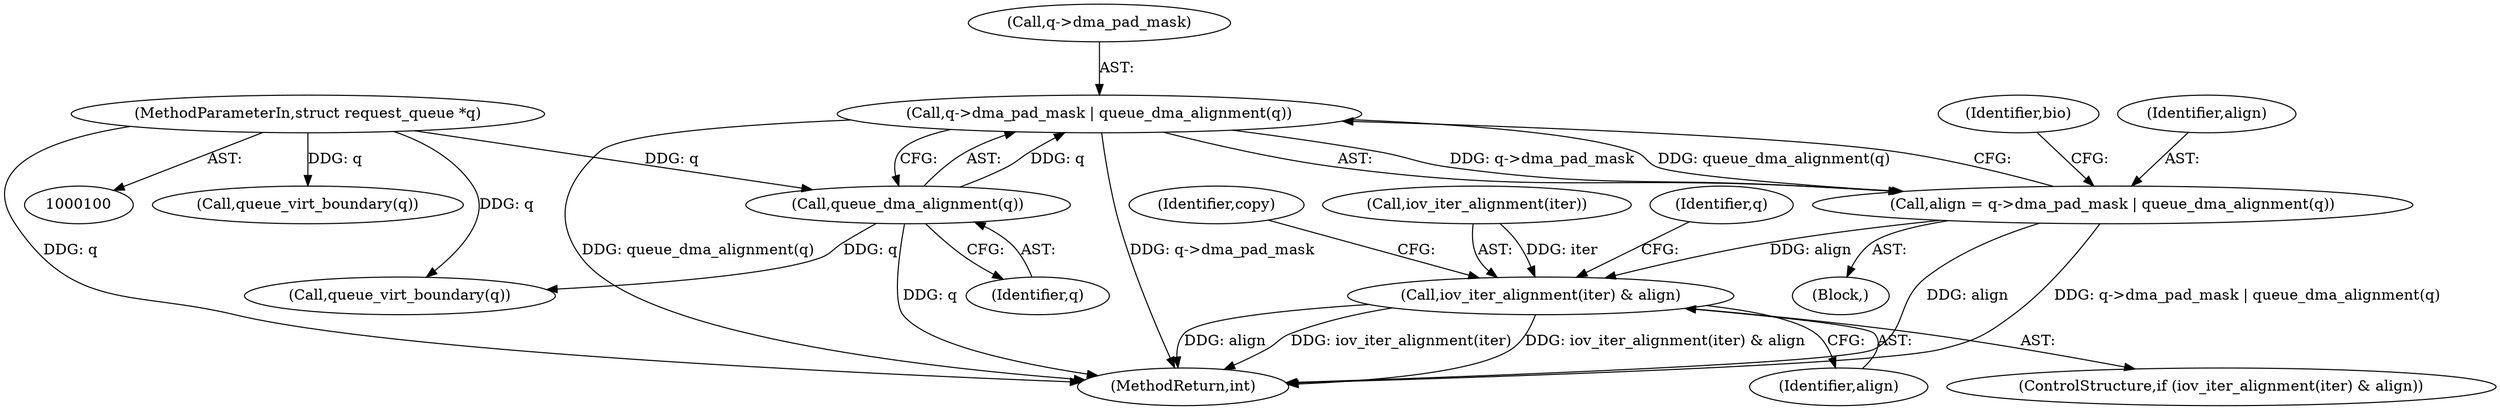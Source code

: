 digraph "0_linux_a0ac402cfcdc904f9772e1762b3fda112dcc56a0@pointer" {
"1000114" [label="(Call,q->dma_pad_mask | queue_dma_alignment(q))"];
"1000118" [label="(Call,queue_dma_alignment(q))"];
"1000101" [label="(MethodParameterIn,struct request_queue *q)"];
"1000112" [label="(Call,align = q->dma_pad_mask | queue_dma_alignment(q))"];
"1000138" [label="(Call,iov_iter_alignment(iter) & align)"];
"1000122" [label="(Identifier,bio)"];
"1000141" [label="(Identifier,align)"];
"1000114" [label="(Call,q->dma_pad_mask | queue_dma_alignment(q))"];
"1000106" [label="(Block,)"];
"1000148" [label="(Identifier,q)"];
"1000101" [label="(MethodParameterIn,struct request_queue *q)"];
"1000113" [label="(Identifier,align)"];
"1000138" [label="(Call,iov_iter_alignment(iter) & align)"];
"1000139" [label="(Call,iov_iter_alignment(iter))"];
"1000143" [label="(Identifier,copy)"];
"1000147" [label="(Call,queue_virt_boundary(q))"];
"1000152" [label="(Call,queue_virt_boundary(q))"];
"1000112" [label="(Call,align = q->dma_pad_mask | queue_dma_alignment(q))"];
"1000137" [label="(ControlStructure,if (iov_iter_alignment(iter) & align))"];
"1000118" [label="(Call,queue_dma_alignment(q))"];
"1000119" [label="(Identifier,q)"];
"1000209" [label="(MethodReturn,int)"];
"1000115" [label="(Call,q->dma_pad_mask)"];
"1000114" -> "1000112"  [label="AST: "];
"1000114" -> "1000118"  [label="CFG: "];
"1000115" -> "1000114"  [label="AST: "];
"1000118" -> "1000114"  [label="AST: "];
"1000112" -> "1000114"  [label="CFG: "];
"1000114" -> "1000209"  [label="DDG: queue_dma_alignment(q)"];
"1000114" -> "1000209"  [label="DDG: q->dma_pad_mask"];
"1000114" -> "1000112"  [label="DDG: q->dma_pad_mask"];
"1000114" -> "1000112"  [label="DDG: queue_dma_alignment(q)"];
"1000118" -> "1000114"  [label="DDG: q"];
"1000118" -> "1000119"  [label="CFG: "];
"1000119" -> "1000118"  [label="AST: "];
"1000118" -> "1000209"  [label="DDG: q"];
"1000101" -> "1000118"  [label="DDG: q"];
"1000118" -> "1000147"  [label="DDG: q"];
"1000101" -> "1000100"  [label="AST: "];
"1000101" -> "1000209"  [label="DDG: q"];
"1000101" -> "1000147"  [label="DDG: q"];
"1000101" -> "1000152"  [label="DDG: q"];
"1000112" -> "1000106"  [label="AST: "];
"1000113" -> "1000112"  [label="AST: "];
"1000122" -> "1000112"  [label="CFG: "];
"1000112" -> "1000209"  [label="DDG: q->dma_pad_mask | queue_dma_alignment(q)"];
"1000112" -> "1000209"  [label="DDG: align"];
"1000112" -> "1000138"  [label="DDG: align"];
"1000138" -> "1000137"  [label="AST: "];
"1000138" -> "1000141"  [label="CFG: "];
"1000139" -> "1000138"  [label="AST: "];
"1000141" -> "1000138"  [label="AST: "];
"1000143" -> "1000138"  [label="CFG: "];
"1000148" -> "1000138"  [label="CFG: "];
"1000138" -> "1000209"  [label="DDG: align"];
"1000138" -> "1000209"  [label="DDG: iov_iter_alignment(iter)"];
"1000138" -> "1000209"  [label="DDG: iov_iter_alignment(iter) & align"];
"1000139" -> "1000138"  [label="DDG: iter"];
}
